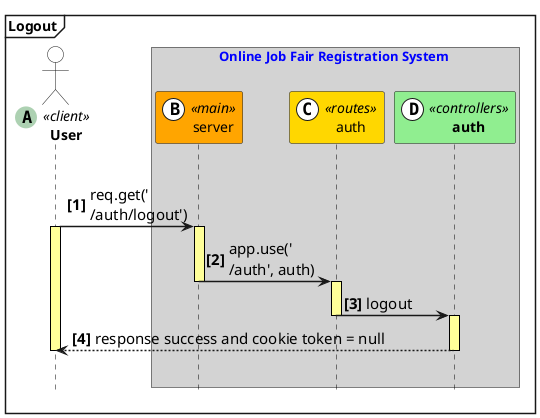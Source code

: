 
@startuml

hide footbox
skinparam sequenceArrowThickness 1.5
skinparam fontsize 50
autonumber 1 "<b>[###]"
skinparam component {
skinparam defaultFontSize 16
'FontSize 13
'BackgroundColor<<Apache>> Red
'BorderColor<<Apache>> #FF6655
'FontName Courier
'BorderColor black
'BackgroundColor gold
'ArrowFontName Impact
ArrowFontSize 15
'ArrowColor #FF6655
'ArrowFontColor #777777
}
'skinparam backgroundColor #EEEBDC
Mainframe <b>Logout</b>

actor "<b>User" as user <<(A,#ADD1B2)client>>#White
Box Online Job Fair Registration System #lightgrey
participant "server" as server <<(B,#FFFFFF)main>>#Orange
participant "auth" as rauth <<(C,#FFFFFF)routes>>#Gold
'participant "bookings" as rbookings <<(C,#FFFFFF)routes>>#Gold
'participant "companies" as rcompanies <<(C,#FFFFFF)routes>>#Gold
participant "<b>auth" as controllers_auth <<(D,#FFFFFF)controllers>>#LightGreen
'participant "<b>bookings" as controllers_bookings <<(D,#FFFFFF)controllers>>#LightGreen
'participant "<b>companies" as controllers_companies <<(F,#FFFFFF)controllers>>#LightGreen
'participant "auth" as middleware_auth <<(E,#FFFFFF)middleware>>#Pink
'participant "<b>:Company" as models_Company <<(F,#FFFFFF)models>>#LightBlue
'participant "<b>:Booking" as models_Booking <<(G,#FFFFFF)models>>#LightBlue
'participant "<b>:User" as models_User <<(H,#FFFFFF)models>>#LightBlue
'participant "MongoDB" as mongo <<(I,#FFFFFF)data base>>#d9d2e9
end box

|||
user->server: req.get('\n/auth/logout')
Activate user
Activate server
'Route'
server->rauth: app.use('\n/auth', auth)
DeActivate server
Activate rauth
'Controller bookings'
rauth->controllers_auth: logout
DeActivate rauth
Activate controllers_auth
' controllers_auth->controllers_auth: cookie(\n'token','null',\noptions)
controllers_auth-->user: response success and cookie token = null
DeActivate controllers_auth
DeActivate user
|||


skinparam sequence {
'Box ==============================
BoxBorderColor Black
BoxFontColor Blue
BoxFontSize 16
'LifeLine + Arrow ==============================
'ArrowColor DeepSkyBlue
LifeLineBorderColor Black
LifeLineBackgroundColor #FFFF99
'Participant ==============================
ParticipantBorderColor Black
'ParticipantBackgroundColor DodgerBlue
StereoTypeFontSize 14
ParticipantFontSize 16
ParticipantFontColor #0c0c0c
'ParticipantFontName Impact
'Actor ==============================
ActorBorderColor Black
ActorBackgroundColor White
ActorFontSize 16
ActorFontColor Black
'ActorFontName Aapex
' ===================================
}

@enduml